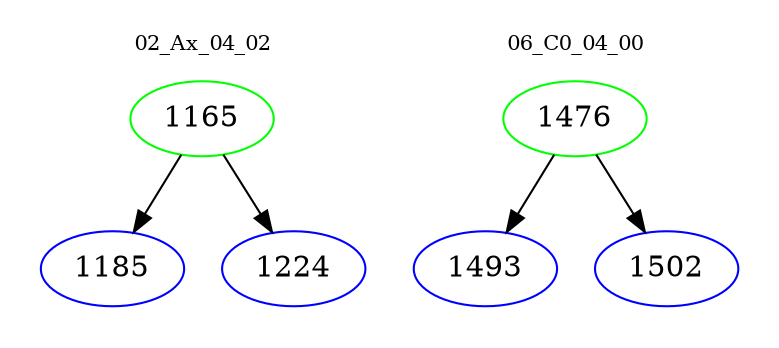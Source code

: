 digraph{
subgraph cluster_0 {
color = white
label = "02_Ax_04_02";
fontsize=10;
T0_1165 [label="1165", color="green"]
T0_1165 -> T0_1185 [color="black"]
T0_1185 [label="1185", color="blue"]
T0_1165 -> T0_1224 [color="black"]
T0_1224 [label="1224", color="blue"]
}
subgraph cluster_1 {
color = white
label = "06_C0_04_00";
fontsize=10;
T1_1476 [label="1476", color="green"]
T1_1476 -> T1_1493 [color="black"]
T1_1493 [label="1493", color="blue"]
T1_1476 -> T1_1502 [color="black"]
T1_1502 [label="1502", color="blue"]
}
}
